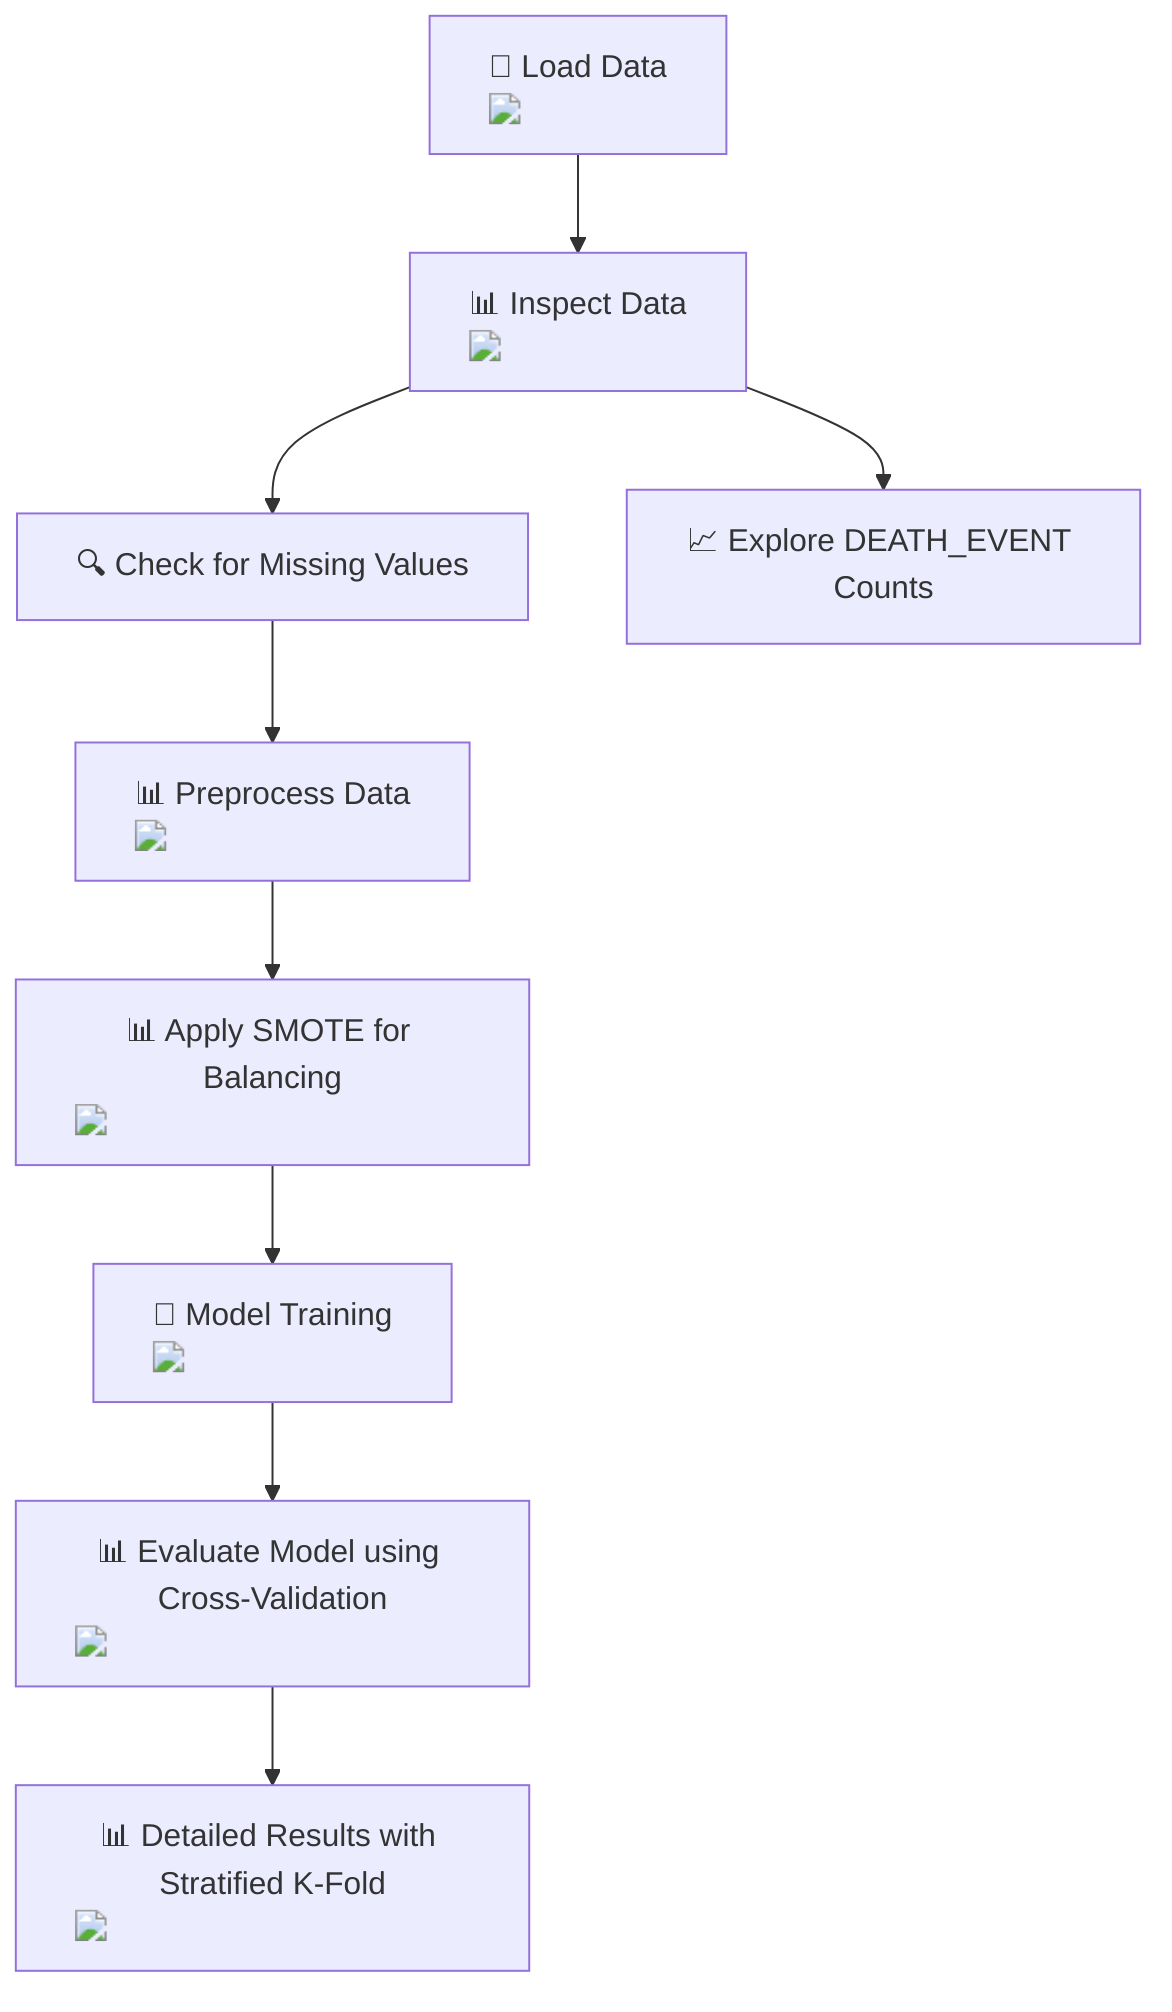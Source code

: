 flowchart TD
    A["📂 Load Data<br/><img src='file.svg'/>"] --> B["📊 Inspect Data<br/><img src='table.svg'/>"]
    B --> C["🔍 Check for Missing Values"]
    B --> D["📈 Explore DEATH_EVENT Counts"]
    C --> E["📊 Preprocess Data<br/><img src='column_split.svg'/>"]
    E --> F["📊 Apply SMOTE for Balancing<br/><img src='brain.svg'/>"]
    F --> G["🧠 Model Training<br/><img src='brain.svg'/>"]
    G --> H["📊 Evaluate Model using Cross-Validation<br/><img src='column_split.svg'/>"]
    H --> I["📊 Detailed Results with Stratified K-Fold<br/><img src='column_split.svg'/>"]